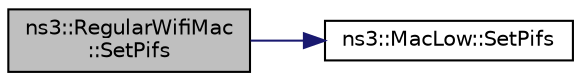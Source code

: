 digraph "ns3::RegularWifiMac::SetPifs"
{
  edge [fontname="Helvetica",fontsize="10",labelfontname="Helvetica",labelfontsize="10"];
  node [fontname="Helvetica",fontsize="10",shape=record];
  rankdir="LR";
  Node1 [label="ns3::RegularWifiMac\l::SetPifs",height=0.2,width=0.4,color="black", fillcolor="grey75", style="filled", fontcolor="black"];
  Node1 -> Node2 [color="midnightblue",fontsize="10",style="solid"];
  Node2 [label="ns3::MacLow::SetPifs",height=0.2,width=0.4,color="black", fillcolor="white", style="filled",URL="$d3/da6/classns3_1_1MacLow.html#aa8a6853ba185a9a5c1fddc2a8e6c91ad"];
}
